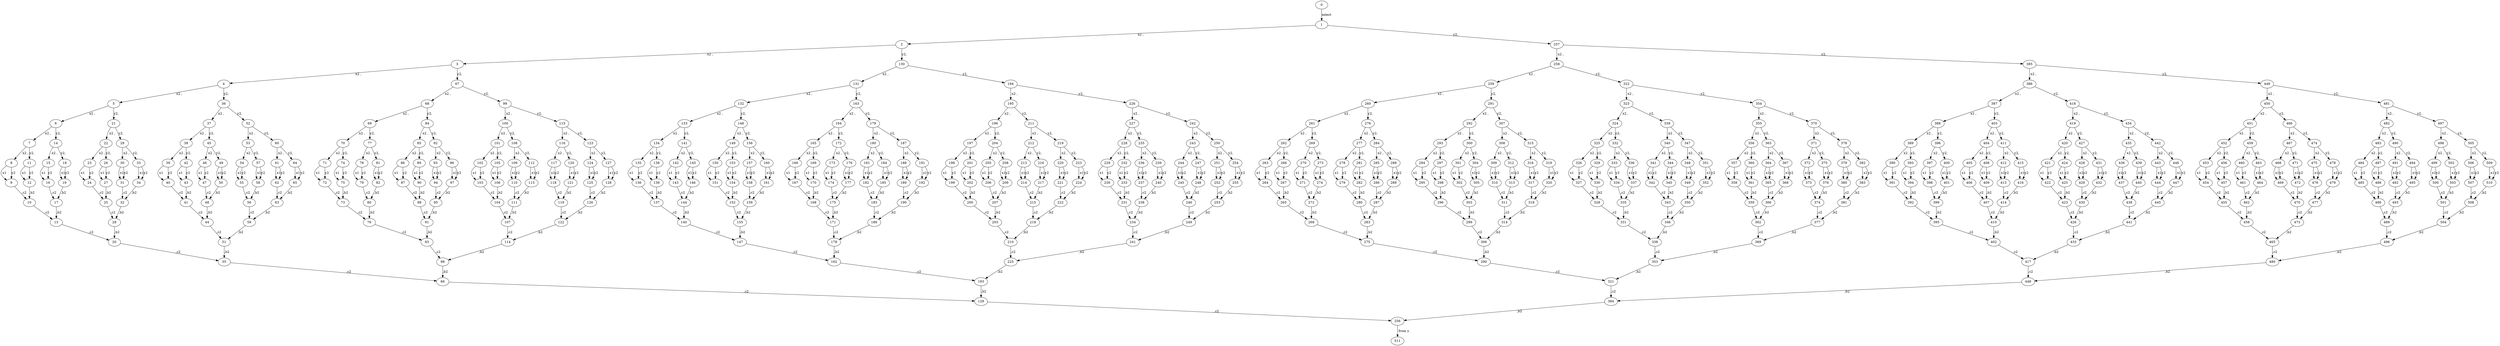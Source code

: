digraph G {
0 ;
1 ;
2 ;
3 ;
4 ;
5 ;
6 ;
7 ;
8 ;
9 ;
10 ;
11 ;
12 ;
13 ;
14 ;
15 ;
16 ;
17 ;
18 ;
19 ;
20 ;
21 ;
22 ;
23 ;
24 ;
25 ;
26 ;
27 ;
28 ;
29 ;
30 ;
31 ;
32 ;
33 ;
34 ;
35 ;
36 ;
37 ;
38 ;
39 ;
40 ;
41 ;
42 ;
43 ;
44 ;
45 ;
46 ;
47 ;
48 ;
49 ;
50 ;
51 ;
52 ;
53 ;
54 ;
55 ;
56 ;
57 ;
58 ;
59 ;
60 ;
61 ;
62 ;
63 ;
64 ;
65 ;
66 ;
67 ;
68 ;
69 ;
70 ;
71 ;
72 ;
73 ;
74 ;
75 ;
76 ;
77 ;
78 ;
79 ;
80 ;
81 ;
82 ;
83 ;
84 ;
85 ;
86 ;
87 ;
88 ;
89 ;
90 ;
91 ;
92 ;
93 ;
94 ;
95 ;
96 ;
97 ;
98 ;
99 ;
100 ;
101 ;
102 ;
103 ;
104 ;
105 ;
106 ;
107 ;
108 ;
109 ;
110 ;
111 ;
112 ;
113 ;
114 ;
115 ;
116 ;
117 ;
118 ;
119 ;
120 ;
121 ;
122 ;
123 ;
124 ;
125 ;
126 ;
127 ;
128 ;
129 ;
130 ;
131 ;
132 ;
133 ;
134 ;
135 ;
136 ;
137 ;
138 ;
139 ;
140 ;
141 ;
142 ;
143 ;
144 ;
145 ;
146 ;
147 ;
148 ;
149 ;
150 ;
151 ;
152 ;
153 ;
154 ;
155 ;
156 ;
157 ;
158 ;
159 ;
160 ;
161 ;
162 ;
163 ;
164 ;
165 ;
166 ;
167 ;
168 ;
169 ;
170 ;
171 ;
172 ;
173 ;
174 ;
175 ;
176 ;
177 ;
178 ;
179 ;
180 ;
181 ;
182 ;
183 ;
184 ;
185 ;
186 ;
187 ;
188 ;
189 ;
190 ;
191 ;
192 ;
193 ;
194 ;
195 ;
196 ;
197 ;
198 ;
199 ;
200 ;
201 ;
202 ;
203 ;
204 ;
205 ;
206 ;
207 ;
208 ;
209 ;
210 ;
211 ;
212 ;
213 ;
214 ;
215 ;
216 ;
217 ;
218 ;
219 ;
220 ;
221 ;
222 ;
223 ;
224 ;
225 ;
226 ;
227 ;
228 ;
229 ;
230 ;
231 ;
232 ;
233 ;
234 ;
235 ;
236 ;
237 ;
238 ;
239 ;
240 ;
241 ;
242 ;
243 ;
244 ;
245 ;
246 ;
247 ;
248 ;
249 ;
250 ;
251 ;
252 ;
253 ;
254 ;
255 ;
256 ;
257 ;
258 ;
259 ;
260 ;
261 ;
262 ;
263 ;
264 ;
265 ;
266 ;
267 ;
268 ;
269 ;
270 ;
271 ;
272 ;
273 ;
274 ;
275 ;
276 ;
277 ;
278 ;
279 ;
280 ;
281 ;
282 ;
283 ;
284 ;
285 ;
286 ;
287 ;
288 ;
289 ;
290 ;
291 ;
292 ;
293 ;
294 ;
295 ;
296 ;
297 ;
298 ;
299 ;
300 ;
301 ;
302 ;
303 ;
304 ;
305 ;
306 ;
307 ;
308 ;
309 ;
310 ;
311 ;
312 ;
313 ;
314 ;
315 ;
316 ;
317 ;
318 ;
319 ;
320 ;
321 ;
322 ;
323 ;
324 ;
325 ;
326 ;
327 ;
328 ;
329 ;
330 ;
331 ;
332 ;
333 ;
334 ;
335 ;
336 ;
337 ;
338 ;
339 ;
340 ;
341 ;
342 ;
343 ;
344 ;
345 ;
346 ;
347 ;
348 ;
349 ;
350 ;
351 ;
352 ;
353 ;
354 ;
355 ;
356 ;
357 ;
358 ;
359 ;
360 ;
361 ;
362 ;
363 ;
364 ;
365 ;
366 ;
367 ;
368 ;
369 ;
370 ;
371 ;
372 ;
373 ;
374 ;
375 ;
376 ;
377 ;
378 ;
379 ;
380 ;
381 ;
382 ;
383 ;
384 ;
385 ;
386 ;
387 ;
388 ;
389 ;
390 ;
391 ;
392 ;
393 ;
394 ;
395 ;
396 ;
397 ;
398 ;
399 ;
400 ;
401 ;
402 ;
403 ;
404 ;
405 ;
406 ;
407 ;
408 ;
409 ;
410 ;
411 ;
412 ;
413 ;
414 ;
415 ;
416 ;
417 ;
418 ;
419 ;
420 ;
421 ;
422 ;
423 ;
424 ;
425 ;
426 ;
427 ;
428 ;
429 ;
430 ;
431 ;
432 ;
433 ;
434 ;
435 ;
436 ;
437 ;
438 ;
439 ;
440 ;
441 ;
442 ;
443 ;
444 ;
445 ;
446 ;
447 ;
448 ;
449 ;
450 ;
451 ;
452 ;
453 ;
454 ;
455 ;
456 ;
457 ;
458 ;
459 ;
460 ;
461 ;
462 ;
463 ;
464 ;
465 ;
466 ;
467 ;
468 ;
469 ;
470 ;
471 ;
472 ;
473 ;
474 ;
475 ;
476 ;
477 ;
478 ;
479 ;
480 ;
481 ;
482 ;
483 ;
484 ;
485 ;
486 ;
487 ;
488 ;
489 ;
490 ;
491 ;
492 ;
493 ;
494 ;
495 ;
496 ;
497 ;
498 ;
499 ;
500 ;
501 ;
502 ;
503 ;
504 ;
505 ;
506 ;
507 ;
508 ;
509 ;
510 ;
511 ;
0 -> 1 [ label="select "];
1 -> 2 [ label=" x2 ,"];
1 -> 257 [ label="y2,"];
2 -> 3 [ label=" x2 ,"];
2 -> 130 [ label="y2,"];
3 -> 4 [ label=" x2 ,"];
3 -> 67 [ label="y2,"];
4 -> 5 [ label=" x2 ,"];
4 -> 36 [ label="y2,"];
5 -> 6 [ label=" x2 ,"];
5 -> 21 [ label="y2,"];
6 -> 7 [ label=" x2 ,"];
6 -> 14 [ label="y2,"];
7 -> 8 [ label=" x2 ,"];
7 -> 11 [ label="y2,"];
8 -> 9 [ label=" x1"];
8 -> 9 [ label="y2"];
9 -> 10 [ label=",c2"];
10 -> 13 [ label=",c2"];
11 -> 12 [ label=" x1"];
11 -> 12 [ label="y2"];
12 -> 10 [ label=",b2"];
13 -> 20 [ label=",c2"];
14 -> 15 [ label=" x2 ,"];
14 -> 18 [ label="y2,"];
15 -> 16 [ label=" x1"];
15 -> 16 [ label="y2"];
16 -> 17 [ label=",c2"];
17 -> 13 [ label=",b2"];
18 -> 19 [ label=" x1"];
18 -> 19 [ label="y2"];
19 -> 17 [ label=",b2"];
20 -> 35 [ label=",c2"];
21 -> 22 [ label=" x2 ,"];
21 -> 29 [ label="y2,"];
22 -> 23 [ label=" x2 ,"];
22 -> 26 [ label="y2,"];
23 -> 24 [ label=" x1"];
23 -> 24 [ label="y2"];
24 -> 25 [ label=",c2"];
25 -> 28 [ label=",c2"];
26 -> 27 [ label=" x1"];
26 -> 27 [ label="y2"];
27 -> 25 [ label=",b2"];
28 -> 20 [ label=",b2"];
29 -> 30 [ label=" x2 ,"];
29 -> 33 [ label="y2,"];
30 -> 31 [ label=" x1"];
30 -> 31 [ label="y2"];
31 -> 32 [ label=",c2"];
32 -> 28 [ label=",b2"];
33 -> 34 [ label=" x1"];
33 -> 34 [ label="y2"];
34 -> 32 [ label=",b2"];
35 -> 66 [ label=",c2"];
36 -> 37 [ label=" x2 ,"];
36 -> 52 [ label="y2,"];
37 -> 38 [ label=" x2 ,"];
37 -> 45 [ label="y2,"];
38 -> 39 [ label=" x2 ,"];
38 -> 42 [ label="y2,"];
39 -> 40 [ label=" x1"];
39 -> 40 [ label="y2"];
40 -> 41 [ label=",c2"];
41 -> 44 [ label=",c2"];
42 -> 43 [ label=" x1"];
42 -> 43 [ label="y2"];
43 -> 41 [ label=",b2"];
44 -> 51 [ label=",c2"];
45 -> 46 [ label=" x2 ,"];
45 -> 49 [ label="y2,"];
46 -> 47 [ label=" x1"];
46 -> 47 [ label="y2"];
47 -> 48 [ label=",c2"];
48 -> 44 [ label=",b2"];
49 -> 50 [ label=" x1"];
49 -> 50 [ label="y2"];
50 -> 48 [ label=",b2"];
51 -> 35 [ label=",b2"];
52 -> 53 [ label=" x2 ,"];
52 -> 60 [ label="y2,"];
53 -> 54 [ label=" x2 ,"];
53 -> 57 [ label="y2,"];
54 -> 55 [ label=" x1"];
54 -> 55 [ label="y2"];
55 -> 56 [ label=",c2"];
56 -> 59 [ label=",c2"];
57 -> 58 [ label=" x1"];
57 -> 58 [ label="y2"];
58 -> 56 [ label=",b2"];
59 -> 51 [ label=",b2"];
60 -> 61 [ label=" x2 ,"];
60 -> 64 [ label="y2,"];
61 -> 62 [ label=" x1"];
61 -> 62 [ label="y2"];
62 -> 63 [ label=",c2"];
63 -> 59 [ label=",b2"];
64 -> 65 [ label=" x1"];
64 -> 65 [ label="y2"];
65 -> 63 [ label=",b2"];
66 -> 129 [ label=",c2"];
67 -> 68 [ label=" x2 ,"];
67 -> 99 [ label="y2,"];
68 -> 69 [ label=" x2 ,"];
68 -> 84 [ label="y2,"];
69 -> 70 [ label=" x2 ,"];
69 -> 77 [ label="y2,"];
70 -> 71 [ label=" x2 ,"];
70 -> 74 [ label="y2,"];
71 -> 72 [ label=" x1"];
71 -> 72 [ label="y2"];
72 -> 73 [ label=",c2"];
73 -> 76 [ label=",c2"];
74 -> 75 [ label=" x1"];
74 -> 75 [ label="y2"];
75 -> 73 [ label=",b2"];
76 -> 83 [ label=",c2"];
77 -> 78 [ label=" x2 ,"];
77 -> 81 [ label="y2,"];
78 -> 79 [ label=" x1"];
78 -> 79 [ label="y2"];
79 -> 80 [ label=",c2"];
80 -> 76 [ label=",b2"];
81 -> 82 [ label=" x1"];
81 -> 82 [ label="y2"];
82 -> 80 [ label=",b2"];
83 -> 98 [ label=",c2"];
84 -> 85 [ label=" x2 ,"];
84 -> 92 [ label="y2,"];
85 -> 86 [ label=" x2 ,"];
85 -> 89 [ label="y2,"];
86 -> 87 [ label=" x1"];
86 -> 87 [ label="y2"];
87 -> 88 [ label=",c2"];
88 -> 91 [ label=",c2"];
89 -> 90 [ label=" x1"];
89 -> 90 [ label="y2"];
90 -> 88 [ label=",b2"];
91 -> 83 [ label=",b2"];
92 -> 93 [ label=" x2 ,"];
92 -> 96 [ label="y2,"];
93 -> 94 [ label=" x1"];
93 -> 94 [ label="y2"];
94 -> 95 [ label=",c2"];
95 -> 91 [ label=",b2"];
96 -> 97 [ label=" x1"];
96 -> 97 [ label="y2"];
97 -> 95 [ label=",b2"];
98 -> 66 [ label=",b2"];
99 -> 100 [ label=" x2 ,"];
99 -> 115 [ label="y2,"];
100 -> 101 [ label=" x2 ,"];
100 -> 108 [ label="y2,"];
101 -> 102 [ label=" x2 ,"];
101 -> 105 [ label="y2,"];
102 -> 103 [ label=" x1"];
102 -> 103 [ label="y2"];
103 -> 104 [ label=",c2"];
104 -> 107 [ label=",c2"];
105 -> 106 [ label=" x1"];
105 -> 106 [ label="y2"];
106 -> 104 [ label=",b2"];
107 -> 114 [ label=",c2"];
108 -> 109 [ label=" x2 ,"];
108 -> 112 [ label="y2,"];
109 -> 110 [ label=" x1"];
109 -> 110 [ label="y2"];
110 -> 111 [ label=",c2"];
111 -> 107 [ label=",b2"];
112 -> 113 [ label=" x1"];
112 -> 113 [ label="y2"];
113 -> 111 [ label=",b2"];
114 -> 98 [ label=",b2"];
115 -> 116 [ label=" x2 ,"];
115 -> 123 [ label="y2,"];
116 -> 117 [ label=" x2 ,"];
116 -> 120 [ label="y2,"];
117 -> 118 [ label=" x1"];
117 -> 118 [ label="y2"];
118 -> 119 [ label=",c2"];
119 -> 122 [ label=",c2"];
120 -> 121 [ label=" x1"];
120 -> 121 [ label="y2"];
121 -> 119 [ label=",b2"];
122 -> 114 [ label=",b2"];
123 -> 124 [ label=" x2 ,"];
123 -> 127 [ label="y2,"];
124 -> 125 [ label=" x1"];
124 -> 125 [ label="y2"];
125 -> 126 [ label=",c2"];
126 -> 122 [ label=",b2"];
127 -> 128 [ label=" x1"];
127 -> 128 [ label="y2"];
128 -> 126 [ label=",b2"];
129 -> 256 [ label=",c2"];
130 -> 131 [ label=" x2 ,"];
130 -> 194 [ label="y2,"];
131 -> 132 [ label=" x2 ,"];
131 -> 163 [ label="y2,"];
132 -> 133 [ label=" x2 ,"];
132 -> 148 [ label="y2,"];
133 -> 134 [ label=" x2 ,"];
133 -> 141 [ label="y2,"];
134 -> 135 [ label=" x2 ,"];
134 -> 138 [ label="y2,"];
135 -> 136 [ label=" x1"];
135 -> 136 [ label="y2"];
136 -> 137 [ label=",c2"];
137 -> 140 [ label=",c2"];
138 -> 139 [ label=" x1"];
138 -> 139 [ label="y2"];
139 -> 137 [ label=",b2"];
140 -> 147 [ label=",c2"];
141 -> 142 [ label=" x2 ,"];
141 -> 145 [ label="y2,"];
142 -> 143 [ label=" x1"];
142 -> 143 [ label="y2"];
143 -> 144 [ label=",c2"];
144 -> 140 [ label=",b2"];
145 -> 146 [ label=" x1"];
145 -> 146 [ label="y2"];
146 -> 144 [ label=",b2"];
147 -> 162 [ label=",c2"];
148 -> 149 [ label=" x2 ,"];
148 -> 156 [ label="y2,"];
149 -> 150 [ label=" x2 ,"];
149 -> 153 [ label="y2,"];
150 -> 151 [ label=" x1"];
150 -> 151 [ label="y2"];
151 -> 152 [ label=",c2"];
152 -> 155 [ label=",c2"];
153 -> 154 [ label=" x1"];
153 -> 154 [ label="y2"];
154 -> 152 [ label=",b2"];
155 -> 147 [ label=",b2"];
156 -> 157 [ label=" x2 ,"];
156 -> 160 [ label="y2,"];
157 -> 158 [ label=" x1"];
157 -> 158 [ label="y2"];
158 -> 159 [ label=",c2"];
159 -> 155 [ label=",b2"];
160 -> 161 [ label=" x1"];
160 -> 161 [ label="y2"];
161 -> 159 [ label=",b2"];
162 -> 193 [ label=",c2"];
163 -> 164 [ label=" x2 ,"];
163 -> 179 [ label="y2,"];
164 -> 165 [ label=" x2 ,"];
164 -> 172 [ label="y2,"];
165 -> 166 [ label=" x2 ,"];
165 -> 169 [ label="y2,"];
166 -> 167 [ label=" x1"];
166 -> 167 [ label="y2"];
167 -> 168 [ label=",c2"];
168 -> 171 [ label=",c2"];
169 -> 170 [ label=" x1"];
169 -> 170 [ label="y2"];
170 -> 168 [ label=",b2"];
171 -> 178 [ label=",c2"];
172 -> 173 [ label=" x2 ,"];
172 -> 176 [ label="y2,"];
173 -> 174 [ label=" x1"];
173 -> 174 [ label="y2"];
174 -> 175 [ label=",c2"];
175 -> 171 [ label=",b2"];
176 -> 177 [ label=" x1"];
176 -> 177 [ label="y2"];
177 -> 175 [ label=",b2"];
178 -> 162 [ label=",b2"];
179 -> 180 [ label=" x2 ,"];
179 -> 187 [ label="y2,"];
180 -> 181 [ label=" x2 ,"];
180 -> 184 [ label="y2,"];
181 -> 182 [ label=" x1"];
181 -> 182 [ label="y2"];
182 -> 183 [ label=",c2"];
183 -> 186 [ label=",c2"];
184 -> 185 [ label=" x1"];
184 -> 185 [ label="y2"];
185 -> 183 [ label=",b2"];
186 -> 178 [ label=",b2"];
187 -> 188 [ label=" x2 ,"];
187 -> 191 [ label="y2,"];
188 -> 189 [ label=" x1"];
188 -> 189 [ label="y2"];
189 -> 190 [ label=",c2"];
190 -> 186 [ label=",b2"];
191 -> 192 [ label=" x1"];
191 -> 192 [ label="y2"];
192 -> 190 [ label=",b2"];
193 -> 129 [ label=",b2"];
194 -> 195 [ label=" x2 ,"];
194 -> 226 [ label="y2,"];
195 -> 196 [ label=" x2 ,"];
195 -> 211 [ label="y2,"];
196 -> 197 [ label=" x2 ,"];
196 -> 204 [ label="y2,"];
197 -> 198 [ label=" x2 ,"];
197 -> 201 [ label="y2,"];
198 -> 199 [ label=" x1"];
198 -> 199 [ label="y2"];
199 -> 200 [ label=",c2"];
200 -> 203 [ label=",c2"];
201 -> 202 [ label=" x1"];
201 -> 202 [ label="y2"];
202 -> 200 [ label=",b2"];
203 -> 210 [ label=",c2"];
204 -> 205 [ label=" x2 ,"];
204 -> 208 [ label="y2,"];
205 -> 206 [ label=" x1"];
205 -> 206 [ label="y2"];
206 -> 207 [ label=",c2"];
207 -> 203 [ label=",b2"];
208 -> 209 [ label=" x1"];
208 -> 209 [ label="y2"];
209 -> 207 [ label=",b2"];
210 -> 225 [ label=",c2"];
211 -> 212 [ label=" x2 ,"];
211 -> 219 [ label="y2,"];
212 -> 213 [ label=" x2 ,"];
212 -> 216 [ label="y2,"];
213 -> 214 [ label=" x1"];
213 -> 214 [ label="y2"];
214 -> 215 [ label=",c2"];
215 -> 218 [ label=",c2"];
216 -> 217 [ label=" x1"];
216 -> 217 [ label="y2"];
217 -> 215 [ label=",b2"];
218 -> 210 [ label=",b2"];
219 -> 220 [ label=" x2 ,"];
219 -> 223 [ label="y2,"];
220 -> 221 [ label=" x1"];
220 -> 221 [ label="y2"];
221 -> 222 [ label=",c2"];
222 -> 218 [ label=",b2"];
223 -> 224 [ label=" x1"];
223 -> 224 [ label="y2"];
224 -> 222 [ label=",b2"];
225 -> 193 [ label=",b2"];
226 -> 227 [ label=" x2 ,"];
226 -> 242 [ label="y2,"];
227 -> 228 [ label=" x2 ,"];
227 -> 235 [ label="y2,"];
228 -> 229 [ label=" x2 ,"];
228 -> 232 [ label="y2,"];
229 -> 230 [ label=" x1"];
229 -> 230 [ label="y2"];
230 -> 231 [ label=",c2"];
231 -> 234 [ label=",c2"];
232 -> 233 [ label=" x1"];
232 -> 233 [ label="y2"];
233 -> 231 [ label=",b2"];
234 -> 241 [ label=",c2"];
235 -> 236 [ label=" x2 ,"];
235 -> 239 [ label="y2,"];
236 -> 237 [ label=" x1"];
236 -> 237 [ label="y2"];
237 -> 238 [ label=",c2"];
238 -> 234 [ label=",b2"];
239 -> 240 [ label=" x1"];
239 -> 240 [ label="y2"];
240 -> 238 [ label=",b2"];
241 -> 225 [ label=",b2"];
242 -> 243 [ label=" x2 ,"];
242 -> 250 [ label="y2,"];
243 -> 244 [ label=" x2 ,"];
243 -> 247 [ label="y2,"];
244 -> 245 [ label=" x1"];
244 -> 245 [ label="y2"];
245 -> 246 [ label=",c2"];
246 -> 249 [ label=",c2"];
247 -> 248 [ label=" x1"];
247 -> 248 [ label="y2"];
248 -> 246 [ label=",b2"];
249 -> 241 [ label=",b2"];
250 -> 251 [ label=" x2 ,"];
250 -> 254 [ label="y2,"];
251 -> 252 [ label=" x1"];
251 -> 252 [ label="y2"];
252 -> 253 [ label=",c2"];
253 -> 249 [ label=",b2"];
254 -> 255 [ label=" x1"];
254 -> 255 [ label="y2"];
255 -> 253 [ label=",b2"];
256 -> 511 [ label=" from y  "];
257 -> 258 [ label=" x2 ,"];
257 -> 385 [ label="y2,"];
258 -> 259 [ label=" x2 ,"];
258 -> 322 [ label="y2,"];
259 -> 260 [ label=" x2 ,"];
259 -> 291 [ label="y2,"];
260 -> 261 [ label=" x2 ,"];
260 -> 276 [ label="y2,"];
261 -> 262 [ label=" x2 ,"];
261 -> 269 [ label="y2,"];
262 -> 263 [ label=" x2 ,"];
262 -> 266 [ label="y2,"];
263 -> 264 [ label=" x1"];
263 -> 264 [ label="y2"];
264 -> 265 [ label=",c2"];
265 -> 268 [ label=",c2"];
266 -> 267 [ label=" x1"];
266 -> 267 [ label="y2"];
267 -> 265 [ label=",b2"];
268 -> 275 [ label=",c2"];
269 -> 270 [ label=" x2 ,"];
269 -> 273 [ label="y2,"];
270 -> 271 [ label=" x1"];
270 -> 271 [ label="y2"];
271 -> 272 [ label=",c2"];
272 -> 268 [ label=",b2"];
273 -> 274 [ label=" x1"];
273 -> 274 [ label="y2"];
274 -> 272 [ label=",b2"];
275 -> 290 [ label=",c2"];
276 -> 277 [ label=" x2 ,"];
276 -> 284 [ label="y2,"];
277 -> 278 [ label=" x2 ,"];
277 -> 281 [ label="y2,"];
278 -> 279 [ label=" x1"];
278 -> 279 [ label="y2"];
279 -> 280 [ label=",c2"];
280 -> 283 [ label=",c2"];
281 -> 282 [ label=" x1"];
281 -> 282 [ label="y2"];
282 -> 280 [ label=",b2"];
283 -> 275 [ label=",b2"];
284 -> 285 [ label=" x2 ,"];
284 -> 288 [ label="y2,"];
285 -> 286 [ label=" x1"];
285 -> 286 [ label="y2"];
286 -> 287 [ label=",c2"];
287 -> 283 [ label=",b2"];
288 -> 289 [ label=" x1"];
288 -> 289 [ label="y2"];
289 -> 287 [ label=",b2"];
290 -> 321 [ label=",c2"];
291 -> 292 [ label=" x2 ,"];
291 -> 307 [ label="y2,"];
292 -> 293 [ label=" x2 ,"];
292 -> 300 [ label="y2,"];
293 -> 294 [ label=" x2 ,"];
293 -> 297 [ label="y2,"];
294 -> 295 [ label=" x1"];
294 -> 295 [ label="y2"];
295 -> 296 [ label=",c2"];
296 -> 299 [ label=",c2"];
297 -> 298 [ label=" x1"];
297 -> 298 [ label="y2"];
298 -> 296 [ label=",b2"];
299 -> 306 [ label=",c2"];
300 -> 301 [ label=" x2 ,"];
300 -> 304 [ label="y2,"];
301 -> 302 [ label=" x1"];
301 -> 302 [ label="y2"];
302 -> 303 [ label=",c2"];
303 -> 299 [ label=",b2"];
304 -> 305 [ label=" x1"];
304 -> 305 [ label="y2"];
305 -> 303 [ label=",b2"];
306 -> 290 [ label=",b2"];
307 -> 308 [ label=" x2 ,"];
307 -> 315 [ label="y2,"];
308 -> 309 [ label=" x2 ,"];
308 -> 312 [ label="y2,"];
309 -> 310 [ label=" x1"];
309 -> 310 [ label="y2"];
310 -> 311 [ label=",c2"];
311 -> 314 [ label=",c2"];
312 -> 313 [ label=" x1"];
312 -> 313 [ label="y2"];
313 -> 311 [ label=",b2"];
314 -> 306 [ label=",b2"];
315 -> 316 [ label=" x2 ,"];
315 -> 319 [ label="y2,"];
316 -> 317 [ label=" x1"];
316 -> 317 [ label="y2"];
317 -> 318 [ label=",c2"];
318 -> 314 [ label=",b2"];
319 -> 320 [ label=" x1"];
319 -> 320 [ label="y2"];
320 -> 318 [ label=",b2"];
321 -> 384 [ label=",c2"];
322 -> 323 [ label=" x2 ,"];
322 -> 354 [ label="y2,"];
323 -> 324 [ label=" x2 ,"];
323 -> 339 [ label="y2,"];
324 -> 325 [ label=" x2 ,"];
324 -> 332 [ label="y2,"];
325 -> 326 [ label=" x2 ,"];
325 -> 329 [ label="y2,"];
326 -> 327 [ label=" x1"];
326 -> 327 [ label="y2"];
327 -> 328 [ label=",c2"];
328 -> 331 [ label=",c2"];
329 -> 330 [ label=" x1"];
329 -> 330 [ label="y2"];
330 -> 328 [ label=",b2"];
331 -> 338 [ label=",c2"];
332 -> 333 [ label=" x2 ,"];
332 -> 336 [ label="y2,"];
333 -> 334 [ label=" x1"];
333 -> 334 [ label="y2"];
334 -> 335 [ label=",c2"];
335 -> 331 [ label=",b2"];
336 -> 337 [ label=" x1"];
336 -> 337 [ label="y2"];
337 -> 335 [ label=",b2"];
338 -> 353 [ label=",c2"];
339 -> 340 [ label=" x2 ,"];
339 -> 347 [ label="y2,"];
340 -> 341 [ label=" x2 ,"];
340 -> 344 [ label="y2,"];
341 -> 342 [ label=" x1"];
341 -> 342 [ label="y2"];
342 -> 343 [ label=",c2"];
343 -> 346 [ label=",c2"];
344 -> 345 [ label=" x1"];
344 -> 345 [ label="y2"];
345 -> 343 [ label=",b2"];
346 -> 338 [ label=",b2"];
347 -> 348 [ label=" x2 ,"];
347 -> 351 [ label="y2,"];
348 -> 349 [ label=" x1"];
348 -> 349 [ label="y2"];
349 -> 350 [ label=",c2"];
350 -> 346 [ label=",b2"];
351 -> 352 [ label=" x1"];
351 -> 352 [ label="y2"];
352 -> 350 [ label=",b2"];
353 -> 321 [ label=",b2"];
354 -> 355 [ label=" x2 ,"];
354 -> 370 [ label="y2,"];
355 -> 356 [ label=" x2 ,"];
355 -> 363 [ label="y2,"];
356 -> 357 [ label=" x2 ,"];
356 -> 360 [ label="y2,"];
357 -> 358 [ label=" x1"];
357 -> 358 [ label="y2"];
358 -> 359 [ label=",c2"];
359 -> 362 [ label=",c2"];
360 -> 361 [ label=" x1"];
360 -> 361 [ label="y2"];
361 -> 359 [ label=",b2"];
362 -> 369 [ label=",c2"];
363 -> 364 [ label=" x2 ,"];
363 -> 367 [ label="y2,"];
364 -> 365 [ label=" x1"];
364 -> 365 [ label="y2"];
365 -> 366 [ label=",c2"];
366 -> 362 [ label=",b2"];
367 -> 368 [ label=" x1"];
367 -> 368 [ label="y2"];
368 -> 366 [ label=",b2"];
369 -> 353 [ label=",b2"];
370 -> 371 [ label=" x2 ,"];
370 -> 378 [ label="y2,"];
371 -> 372 [ label=" x2 ,"];
371 -> 375 [ label="y2,"];
372 -> 373 [ label=" x1"];
372 -> 373 [ label="y2"];
373 -> 374 [ label=",c2"];
374 -> 377 [ label=",c2"];
375 -> 376 [ label=" x1"];
375 -> 376 [ label="y2"];
376 -> 374 [ label=",b2"];
377 -> 369 [ label=",b2"];
378 -> 379 [ label=" x2 ,"];
378 -> 382 [ label="y2,"];
379 -> 380 [ label=" x1"];
379 -> 380 [ label="y2"];
380 -> 381 [ label=",c2"];
381 -> 377 [ label=",b2"];
382 -> 383 [ label=" x1"];
382 -> 383 [ label="y2"];
383 -> 381 [ label=",b2"];
384 -> 256 [ label=",b2"];
385 -> 386 [ label=" x2 ,"];
385 -> 449 [ label="y2,"];
386 -> 387 [ label=" x2 ,"];
386 -> 418 [ label="y2,"];
387 -> 388 [ label=" x2 ,"];
387 -> 403 [ label="y2,"];
388 -> 389 [ label=" x2 ,"];
388 -> 396 [ label="y2,"];
389 -> 390 [ label=" x2 ,"];
389 -> 393 [ label="y2,"];
390 -> 391 [ label=" x1"];
390 -> 391 [ label="y2"];
391 -> 392 [ label=",c2"];
392 -> 395 [ label=",c2"];
393 -> 394 [ label=" x1"];
393 -> 394 [ label="y2"];
394 -> 392 [ label=",b2"];
395 -> 402 [ label=",c2"];
396 -> 397 [ label=" x2 ,"];
396 -> 400 [ label="y2,"];
397 -> 398 [ label=" x1"];
397 -> 398 [ label="y2"];
398 -> 399 [ label=",c2"];
399 -> 395 [ label=",b2"];
400 -> 401 [ label=" x1"];
400 -> 401 [ label="y2"];
401 -> 399 [ label=",b2"];
402 -> 417 [ label=",c2"];
403 -> 404 [ label=" x2 ,"];
403 -> 411 [ label="y2,"];
404 -> 405 [ label=" x2 ,"];
404 -> 408 [ label="y2,"];
405 -> 406 [ label=" x1"];
405 -> 406 [ label="y2"];
406 -> 407 [ label=",c2"];
407 -> 410 [ label=",c2"];
408 -> 409 [ label=" x1"];
408 -> 409 [ label="y2"];
409 -> 407 [ label=",b2"];
410 -> 402 [ label=",b2"];
411 -> 412 [ label=" x2 ,"];
411 -> 415 [ label="y2,"];
412 -> 413 [ label=" x1"];
412 -> 413 [ label="y2"];
413 -> 414 [ label=",c2"];
414 -> 410 [ label=",b2"];
415 -> 416 [ label=" x1"];
415 -> 416 [ label="y2"];
416 -> 414 [ label=",b2"];
417 -> 448 [ label=",c2"];
418 -> 419 [ label=" x2 ,"];
418 -> 434 [ label="y2,"];
419 -> 420 [ label=" x2 ,"];
419 -> 427 [ label="y2,"];
420 -> 421 [ label=" x2 ,"];
420 -> 424 [ label="y2,"];
421 -> 422 [ label=" x1"];
421 -> 422 [ label="y2"];
422 -> 423 [ label=",c2"];
423 -> 426 [ label=",c2"];
424 -> 425 [ label=" x1"];
424 -> 425 [ label="y2"];
425 -> 423 [ label=",b2"];
426 -> 433 [ label=",c2"];
427 -> 428 [ label=" x2 ,"];
427 -> 431 [ label="y2,"];
428 -> 429 [ label=" x1"];
428 -> 429 [ label="y2"];
429 -> 430 [ label=",c2"];
430 -> 426 [ label=",b2"];
431 -> 432 [ label=" x1"];
431 -> 432 [ label="y2"];
432 -> 430 [ label=",b2"];
433 -> 417 [ label=",b2"];
434 -> 435 [ label=" x2 ,"];
434 -> 442 [ label="y2,"];
435 -> 436 [ label=" x2 ,"];
435 -> 439 [ label="y2,"];
436 -> 437 [ label=" x1"];
436 -> 437 [ label="y2"];
437 -> 438 [ label=",c2"];
438 -> 441 [ label=",c2"];
439 -> 440 [ label=" x1"];
439 -> 440 [ label="y2"];
440 -> 438 [ label=",b2"];
441 -> 433 [ label=",b2"];
442 -> 443 [ label=" x2 ,"];
442 -> 446 [ label="y2,"];
443 -> 444 [ label=" x1"];
443 -> 444 [ label="y2"];
444 -> 445 [ label=",c2"];
445 -> 441 [ label=",b2"];
446 -> 447 [ label=" x1"];
446 -> 447 [ label="y2"];
447 -> 445 [ label=",b2"];
448 -> 384 [ label=",b2"];
449 -> 450 [ label=" x2 ,"];
449 -> 481 [ label="y2,"];
450 -> 451 [ label=" x2 ,"];
450 -> 466 [ label="y2,"];
451 -> 452 [ label=" x2 ,"];
451 -> 459 [ label="y2,"];
452 -> 453 [ label=" x2 ,"];
452 -> 456 [ label="y2,"];
453 -> 454 [ label=" x1"];
453 -> 454 [ label="y2"];
454 -> 455 [ label=",c2"];
455 -> 458 [ label=",c2"];
456 -> 457 [ label=" x1"];
456 -> 457 [ label="y2"];
457 -> 455 [ label=",b2"];
458 -> 465 [ label=",c2"];
459 -> 460 [ label=" x2 ,"];
459 -> 463 [ label="y2,"];
460 -> 461 [ label=" x1"];
460 -> 461 [ label="y2"];
461 -> 462 [ label=",c2"];
462 -> 458 [ label=",b2"];
463 -> 464 [ label=" x1"];
463 -> 464 [ label="y2"];
464 -> 462 [ label=",b2"];
465 -> 480 [ label=",c2"];
466 -> 467 [ label=" x2 ,"];
466 -> 474 [ label="y2,"];
467 -> 468 [ label=" x2 ,"];
467 -> 471 [ label="y2,"];
468 -> 469 [ label=" x1"];
468 -> 469 [ label="y2"];
469 -> 470 [ label=",c2"];
470 -> 473 [ label=",c2"];
471 -> 472 [ label=" x1"];
471 -> 472 [ label="y2"];
472 -> 470 [ label=",b2"];
473 -> 465 [ label=",b2"];
474 -> 475 [ label=" x2 ,"];
474 -> 478 [ label="y2,"];
475 -> 476 [ label=" x1"];
475 -> 476 [ label="y2"];
476 -> 477 [ label=",c2"];
477 -> 473 [ label=",b2"];
478 -> 479 [ label=" x1"];
478 -> 479 [ label="y2"];
479 -> 477 [ label=",b2"];
480 -> 448 [ label=",b2"];
481 -> 482 [ label=" x2 ,"];
481 -> 497 [ label="y2,"];
482 -> 483 [ label=" x2 ,"];
482 -> 490 [ label="y2,"];
483 -> 484 [ label=" x2 ,"];
483 -> 487 [ label="y2,"];
484 -> 485 [ label=" x1"];
484 -> 485 [ label="y2"];
485 -> 486 [ label=",c2"];
486 -> 489 [ label=",c2"];
487 -> 488 [ label=" x1"];
487 -> 488 [ label="y2"];
488 -> 486 [ label=",b2"];
489 -> 496 [ label=",c2"];
490 -> 491 [ label=" x2 ,"];
490 -> 494 [ label="y2,"];
491 -> 492 [ label=" x1"];
491 -> 492 [ label="y2"];
492 -> 493 [ label=",c2"];
493 -> 489 [ label=",b2"];
494 -> 495 [ label=" x1"];
494 -> 495 [ label="y2"];
495 -> 493 [ label=",b2"];
496 -> 480 [ label=",b2"];
497 -> 498 [ label=" x2 ,"];
497 -> 505 [ label="y2,"];
498 -> 499 [ label=" x2 ,"];
498 -> 502 [ label="y2,"];
499 -> 500 [ label=" x1"];
499 -> 500 [ label="y2"];
500 -> 501 [ label=",c2"];
501 -> 504 [ label=",c2"];
502 -> 503 [ label=" x1"];
502 -> 503 [ label="y2"];
503 -> 501 [ label=",b2"];
504 -> 496 [ label=",b2"];
505 -> 506 [ label=" x2 ,"];
505 -> 509 [ label="y2,"];
506 -> 507 [ label=" x1"];
506 -> 507 [ label="y2"];
507 -> 508 [ label=",c2"];
508 -> 504 [ label=",b2"];
509 -> 510 [ label=" x1"];
509 -> 510 [ label="y2"];
510 -> 508 [ label=",b2"];
}
